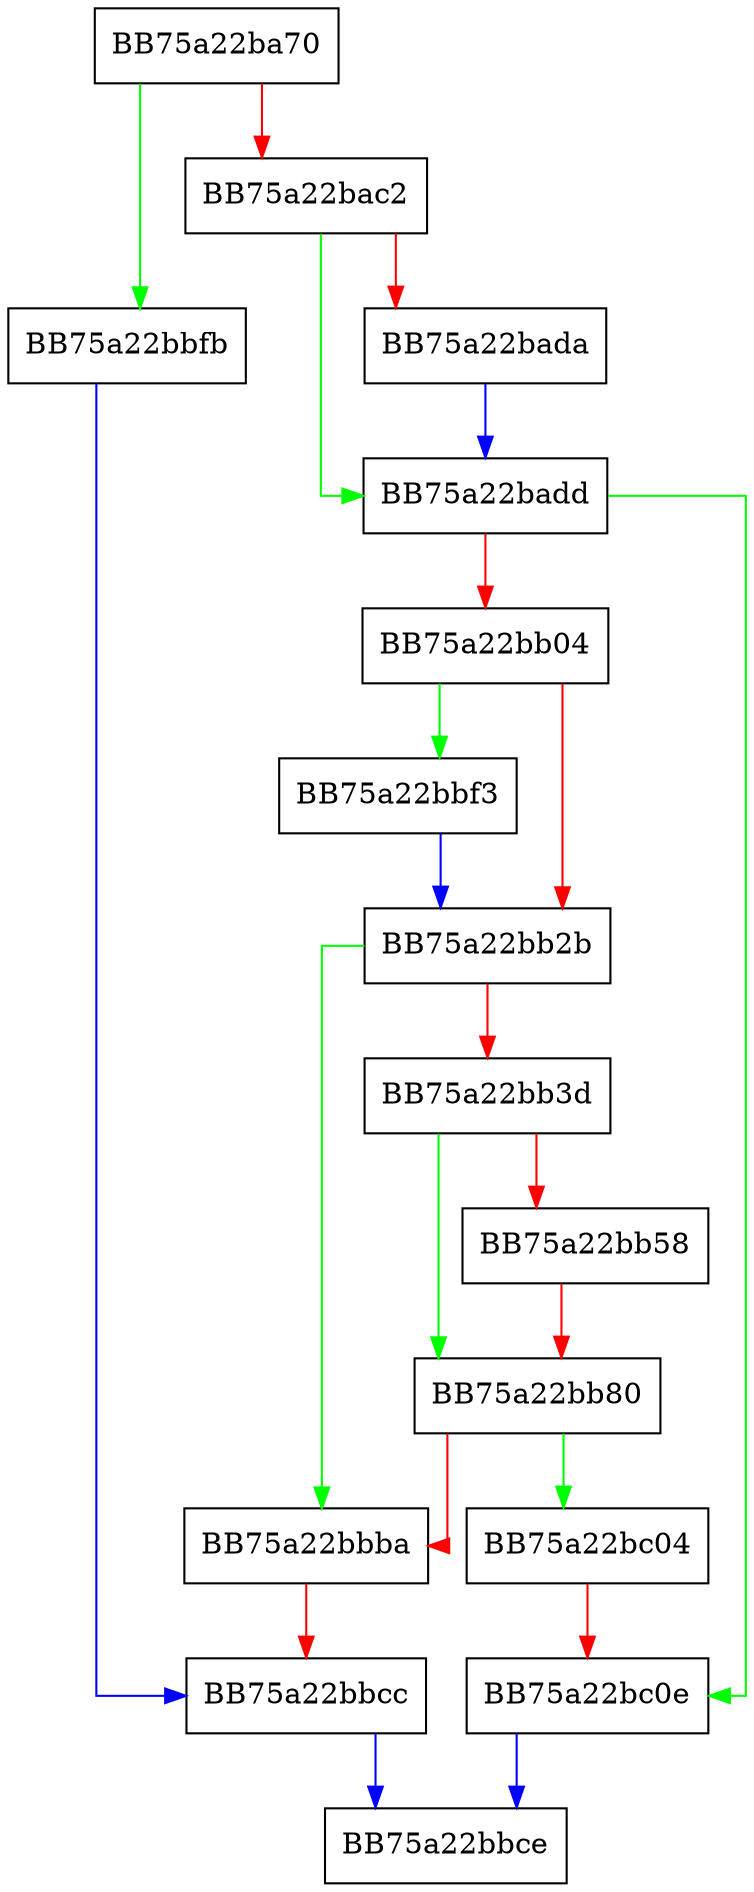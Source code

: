 digraph TestIsTPTrustedProcess {
  node [shape="box"];
  graph [splines=ortho];
  BB75a22ba70 -> BB75a22bbfb [color="green"];
  BB75a22ba70 -> BB75a22bac2 [color="red"];
  BB75a22bac2 -> BB75a22badd [color="green"];
  BB75a22bac2 -> BB75a22bada [color="red"];
  BB75a22bada -> BB75a22badd [color="blue"];
  BB75a22badd -> BB75a22bc0e [color="green"];
  BB75a22badd -> BB75a22bb04 [color="red"];
  BB75a22bb04 -> BB75a22bbf3 [color="green"];
  BB75a22bb04 -> BB75a22bb2b [color="red"];
  BB75a22bb2b -> BB75a22bbba [color="green"];
  BB75a22bb2b -> BB75a22bb3d [color="red"];
  BB75a22bb3d -> BB75a22bb80 [color="green"];
  BB75a22bb3d -> BB75a22bb58 [color="red"];
  BB75a22bb58 -> BB75a22bb80 [color="red"];
  BB75a22bb80 -> BB75a22bc04 [color="green"];
  BB75a22bb80 -> BB75a22bbba [color="red"];
  BB75a22bbba -> BB75a22bbcc [color="red"];
  BB75a22bbcc -> BB75a22bbce [color="blue"];
  BB75a22bbf3 -> BB75a22bb2b [color="blue"];
  BB75a22bbfb -> BB75a22bbcc [color="blue"];
  BB75a22bc04 -> BB75a22bc0e [color="red"];
  BB75a22bc0e -> BB75a22bbce [color="blue"];
}